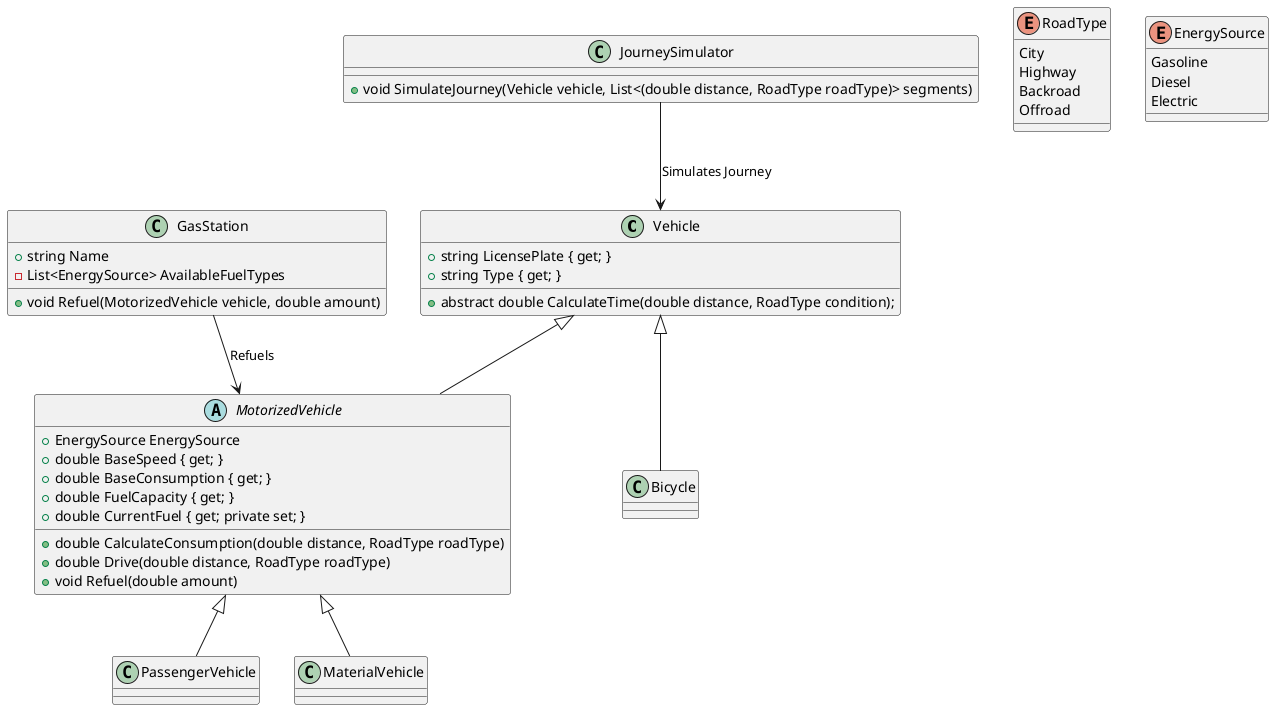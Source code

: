 @startuml

' main class
class Vehicle {
    + string LicensePlate { get; }
    + string Type { get; }
    + abstract double CalculateTime(double distance, RoadType condition);
}

abstract class MotorizedVehicle {
    + EnergySource EnergySource
    + double BaseSpeed { get; }
    + double BaseConsumption { get; }
    + double FuelCapacity { get; }
    + double CurrentFuel { get; private set; }
    + double CalculateConsumption(double distance, RoadType roadType)
    + double Drive(double distance, RoadType roadType)
    + void Refuel(double amount)
}

class PassengerVehicle
class MaterialVehicle
class Bicycle

MotorizedVehicle <|-- PassengerVehicle
MotorizedVehicle <|-- MaterialVehicle
Vehicle <|-- MotorizedVehicle
Vehicle <|-- Bicycle

' enums
enum RoadType {
    City
    Highway
    Backroad
    Offroad
}

enum EnergySource {
    Gasoline
    Diesel
    Electric
}

' def gas station
class GasStation {
    + string Name
    - List<EnergySource> AvailableFuelTypes
    + void Refuel(MotorizedVehicle vehicle, double amount)
}

' def journey sim
class JourneySimulator {
    + void SimulateJourney(Vehicle vehicle, List<(double distance, RoadType roadType)> segments)
}

' collabs
GasStation --> MotorizedVehicle : "Refuels"
JourneySimulator --> Vehicle : "Simulates Journey"

@enduml
